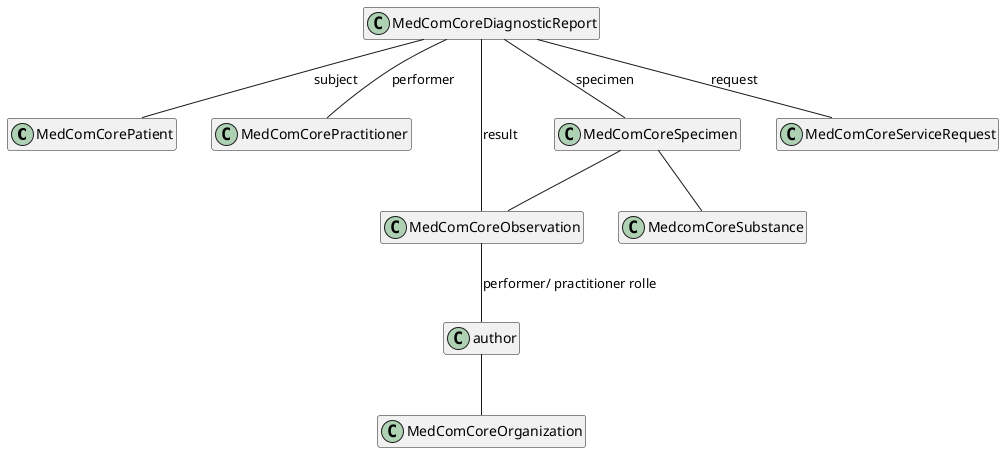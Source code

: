 @startuml HomeCareObservations

hide empty members

top to bottom direction

' class "MedComMessagingMessage" as message
' class "MedComMessagingMessageHeader" as messageheader
' class "MedComMessagingProvenance" as provenance
' class "MedComMessagingOrganization" as messagingOrganization <<MedComCoreOrganization>>
class "MedComCorePatient" as patient
class "MedComCorePractitioner" as performer
class "MedComCoreOrganization" as organization
class "MedComCoreDiagnosticReport" as diagnosticReport
class "MedComCoreObservation" as observation
class "MedComCoreSpecimen" as specimen 
class "MedcomCoreSubstance" as substance
class "MedComCoreServiceRequest" as request



diagnosticReport -- request: "request"
diagnosticReport -- observation : "result"
diagnosticReport -- specimen : "specimen"
diagnosticReport -- performer: "performer"
diagnosticReport -- patient: "subject"
specimen -- substance
specimen --observation
observation -- author:"performer/ practitioner rolle"
author -- organization
@enduml